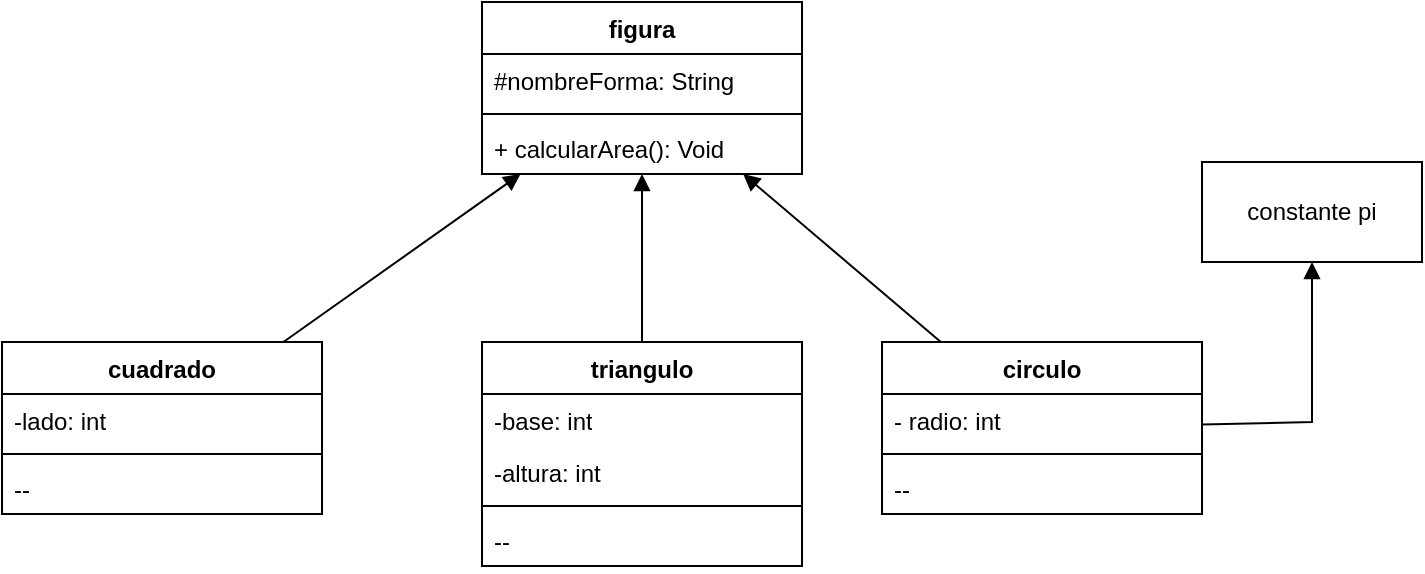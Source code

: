 <mxfile version="22.0.8" type="github">
  <diagram name="Página-1" id="GXpoXL-Gm6RxChug3rSL">
    <mxGraphModel dx="1009" dy="542" grid="1" gridSize="10" guides="1" tooltips="1" connect="1" arrows="1" fold="1" page="1" pageScale="1" pageWidth="827" pageHeight="1169" math="0" shadow="0">
      <root>
        <mxCell id="0" />
        <mxCell id="1" parent="0" />
        <mxCell id="ykLPMzfx-c7PIz0MQORo-1" value="figura&lt;br&gt;" style="swimlane;fontStyle=1;align=center;verticalAlign=top;childLayout=stackLayout;horizontal=1;startSize=26;horizontalStack=0;resizeParent=1;resizeParentMax=0;resizeLast=0;collapsible=1;marginBottom=0;whiteSpace=wrap;html=1;" vertex="1" parent="1">
          <mxGeometry x="280" y="30" width="160" height="86" as="geometry" />
        </mxCell>
        <mxCell id="ykLPMzfx-c7PIz0MQORo-2" value="#nombreForma: String" style="text;strokeColor=none;fillColor=none;align=left;verticalAlign=top;spacingLeft=4;spacingRight=4;overflow=hidden;rotatable=0;points=[[0,0.5],[1,0.5]];portConstraint=eastwest;whiteSpace=wrap;html=1;" vertex="1" parent="ykLPMzfx-c7PIz0MQORo-1">
          <mxGeometry y="26" width="160" height="26" as="geometry" />
        </mxCell>
        <mxCell id="ykLPMzfx-c7PIz0MQORo-3" value="" style="line;strokeWidth=1;fillColor=none;align=left;verticalAlign=middle;spacingTop=-1;spacingLeft=3;spacingRight=3;rotatable=0;labelPosition=right;points=[];portConstraint=eastwest;strokeColor=inherit;" vertex="1" parent="ykLPMzfx-c7PIz0MQORo-1">
          <mxGeometry y="52" width="160" height="8" as="geometry" />
        </mxCell>
        <mxCell id="ykLPMzfx-c7PIz0MQORo-4" value="+ calcularArea(): Void" style="text;strokeColor=none;fillColor=none;align=left;verticalAlign=top;spacingLeft=4;spacingRight=4;overflow=hidden;rotatable=0;points=[[0,0.5],[1,0.5]];portConstraint=eastwest;whiteSpace=wrap;html=1;" vertex="1" parent="ykLPMzfx-c7PIz0MQORo-1">
          <mxGeometry y="60" width="160" height="26" as="geometry" />
        </mxCell>
        <mxCell id="ykLPMzfx-c7PIz0MQORo-5" value="cuadrado" style="swimlane;fontStyle=1;align=center;verticalAlign=top;childLayout=stackLayout;horizontal=1;startSize=26;horizontalStack=0;resizeParent=1;resizeParentMax=0;resizeLast=0;collapsible=1;marginBottom=0;whiteSpace=wrap;html=1;" vertex="1" parent="1">
          <mxGeometry x="40" y="200" width="160" height="86" as="geometry" />
        </mxCell>
        <mxCell id="ykLPMzfx-c7PIz0MQORo-6" value="-lado: int&amp;nbsp;" style="text;strokeColor=none;fillColor=none;align=left;verticalAlign=top;spacingLeft=4;spacingRight=4;overflow=hidden;rotatable=0;points=[[0,0.5],[1,0.5]];portConstraint=eastwest;whiteSpace=wrap;html=1;" vertex="1" parent="ykLPMzfx-c7PIz0MQORo-5">
          <mxGeometry y="26" width="160" height="26" as="geometry" />
        </mxCell>
        <mxCell id="ykLPMzfx-c7PIz0MQORo-7" value="" style="line;strokeWidth=1;fillColor=none;align=left;verticalAlign=middle;spacingTop=-1;spacingLeft=3;spacingRight=3;rotatable=0;labelPosition=right;points=[];portConstraint=eastwest;strokeColor=inherit;" vertex="1" parent="ykLPMzfx-c7PIz0MQORo-5">
          <mxGeometry y="52" width="160" height="8" as="geometry" />
        </mxCell>
        <mxCell id="ykLPMzfx-c7PIz0MQORo-8" value="--" style="text;strokeColor=none;fillColor=none;align=left;verticalAlign=top;spacingLeft=4;spacingRight=4;overflow=hidden;rotatable=0;points=[[0,0.5],[1,0.5]];portConstraint=eastwest;whiteSpace=wrap;html=1;" vertex="1" parent="ykLPMzfx-c7PIz0MQORo-5">
          <mxGeometry y="60" width="160" height="26" as="geometry" />
        </mxCell>
        <mxCell id="ykLPMzfx-c7PIz0MQORo-9" value="triangulo" style="swimlane;fontStyle=1;align=center;verticalAlign=top;childLayout=stackLayout;horizontal=1;startSize=26;horizontalStack=0;resizeParent=1;resizeParentMax=0;resizeLast=0;collapsible=1;marginBottom=0;whiteSpace=wrap;html=1;" vertex="1" parent="1">
          <mxGeometry x="280" y="200" width="160" height="112" as="geometry" />
        </mxCell>
        <mxCell id="ykLPMzfx-c7PIz0MQORo-10" value="-base: int" style="text;strokeColor=none;fillColor=none;align=left;verticalAlign=top;spacingLeft=4;spacingRight=4;overflow=hidden;rotatable=0;points=[[0,0.5],[1,0.5]];portConstraint=eastwest;whiteSpace=wrap;html=1;" vertex="1" parent="ykLPMzfx-c7PIz0MQORo-9">
          <mxGeometry y="26" width="160" height="26" as="geometry" />
        </mxCell>
        <mxCell id="ykLPMzfx-c7PIz0MQORo-13" value="-altura: int&amp;nbsp;" style="text;strokeColor=none;fillColor=none;align=left;verticalAlign=top;spacingLeft=4;spacingRight=4;overflow=hidden;rotatable=0;points=[[0,0.5],[1,0.5]];portConstraint=eastwest;whiteSpace=wrap;html=1;" vertex="1" parent="ykLPMzfx-c7PIz0MQORo-9">
          <mxGeometry y="52" width="160" height="26" as="geometry" />
        </mxCell>
        <mxCell id="ykLPMzfx-c7PIz0MQORo-11" value="" style="line;strokeWidth=1;fillColor=none;align=left;verticalAlign=middle;spacingTop=-1;spacingLeft=3;spacingRight=3;rotatable=0;labelPosition=right;points=[];portConstraint=eastwest;strokeColor=inherit;" vertex="1" parent="ykLPMzfx-c7PIz0MQORo-9">
          <mxGeometry y="78" width="160" height="8" as="geometry" />
        </mxCell>
        <mxCell id="ykLPMzfx-c7PIz0MQORo-12" value="--" style="text;strokeColor=none;fillColor=none;align=left;verticalAlign=top;spacingLeft=4;spacingRight=4;overflow=hidden;rotatable=0;points=[[0,0.5],[1,0.5]];portConstraint=eastwest;whiteSpace=wrap;html=1;" vertex="1" parent="ykLPMzfx-c7PIz0MQORo-9">
          <mxGeometry y="86" width="160" height="26" as="geometry" />
        </mxCell>
        <mxCell id="ykLPMzfx-c7PIz0MQORo-14" value="" style="html=1;verticalAlign=bottom;endArrow=block;curved=0;rounded=0;" edge="1" parent="1" source="ykLPMzfx-c7PIz0MQORo-5" target="ykLPMzfx-c7PIz0MQORo-1">
          <mxGeometry width="80" relative="1" as="geometry">
            <mxPoint x="370" y="280" as="sourcePoint" />
            <mxPoint x="450" y="280" as="targetPoint" />
          </mxGeometry>
        </mxCell>
        <mxCell id="ykLPMzfx-c7PIz0MQORo-15" value="" style="html=1;verticalAlign=bottom;endArrow=block;curved=0;rounded=0;" edge="1" parent="1" source="ykLPMzfx-c7PIz0MQORo-9" target="ykLPMzfx-c7PIz0MQORo-1">
          <mxGeometry width="80" relative="1" as="geometry">
            <mxPoint x="370" y="220" as="sourcePoint" />
            <mxPoint x="450" y="280" as="targetPoint" />
          </mxGeometry>
        </mxCell>
        <mxCell id="ykLPMzfx-c7PIz0MQORo-16" value="circulo" style="swimlane;fontStyle=1;align=center;verticalAlign=top;childLayout=stackLayout;horizontal=1;startSize=26;horizontalStack=0;resizeParent=1;resizeParentMax=0;resizeLast=0;collapsible=1;marginBottom=0;whiteSpace=wrap;html=1;" vertex="1" parent="1">
          <mxGeometry x="480" y="200" width="160" height="86" as="geometry" />
        </mxCell>
        <mxCell id="ykLPMzfx-c7PIz0MQORo-17" value="- radio: int&amp;nbsp;" style="text;strokeColor=none;fillColor=none;align=left;verticalAlign=top;spacingLeft=4;spacingRight=4;overflow=hidden;rotatable=0;points=[[0,0.5],[1,0.5]];portConstraint=eastwest;whiteSpace=wrap;html=1;" vertex="1" parent="ykLPMzfx-c7PIz0MQORo-16">
          <mxGeometry y="26" width="160" height="26" as="geometry" />
        </mxCell>
        <mxCell id="ykLPMzfx-c7PIz0MQORo-18" value="" style="line;strokeWidth=1;fillColor=none;align=left;verticalAlign=middle;spacingTop=-1;spacingLeft=3;spacingRight=3;rotatable=0;labelPosition=right;points=[];portConstraint=eastwest;strokeColor=inherit;" vertex="1" parent="ykLPMzfx-c7PIz0MQORo-16">
          <mxGeometry y="52" width="160" height="8" as="geometry" />
        </mxCell>
        <mxCell id="ykLPMzfx-c7PIz0MQORo-19" value="--" style="text;strokeColor=none;fillColor=none;align=left;verticalAlign=top;spacingLeft=4;spacingRight=4;overflow=hidden;rotatable=0;points=[[0,0.5],[1,0.5]];portConstraint=eastwest;whiteSpace=wrap;html=1;" vertex="1" parent="ykLPMzfx-c7PIz0MQORo-16">
          <mxGeometry y="60" width="160" height="26" as="geometry" />
        </mxCell>
        <mxCell id="ykLPMzfx-c7PIz0MQORo-20" value="" style="html=1;verticalAlign=bottom;endArrow=block;curved=0;rounded=0;" edge="1" parent="1" source="ykLPMzfx-c7PIz0MQORo-16" target="ykLPMzfx-c7PIz0MQORo-1">
          <mxGeometry width="80" relative="1" as="geometry">
            <mxPoint x="370" y="280" as="sourcePoint" />
            <mxPoint x="450" y="280" as="targetPoint" />
          </mxGeometry>
        </mxCell>
        <mxCell id="ykLPMzfx-c7PIz0MQORo-21" value="constante pi" style="html=1;whiteSpace=wrap;" vertex="1" parent="1">
          <mxGeometry x="640" y="110" width="110" height="50" as="geometry" />
        </mxCell>
        <mxCell id="ykLPMzfx-c7PIz0MQORo-22" value="" style="html=1;verticalAlign=bottom;endArrow=block;curved=0;rounded=0;" edge="1" parent="1" source="ykLPMzfx-c7PIz0MQORo-16" target="ykLPMzfx-c7PIz0MQORo-21">
          <mxGeometry width="80" relative="1" as="geometry">
            <mxPoint x="700" y="240" as="sourcePoint" />
            <mxPoint x="450" y="280" as="targetPoint" />
            <Array as="points">
              <mxPoint x="695" y="240" />
            </Array>
          </mxGeometry>
        </mxCell>
      </root>
    </mxGraphModel>
  </diagram>
</mxfile>
